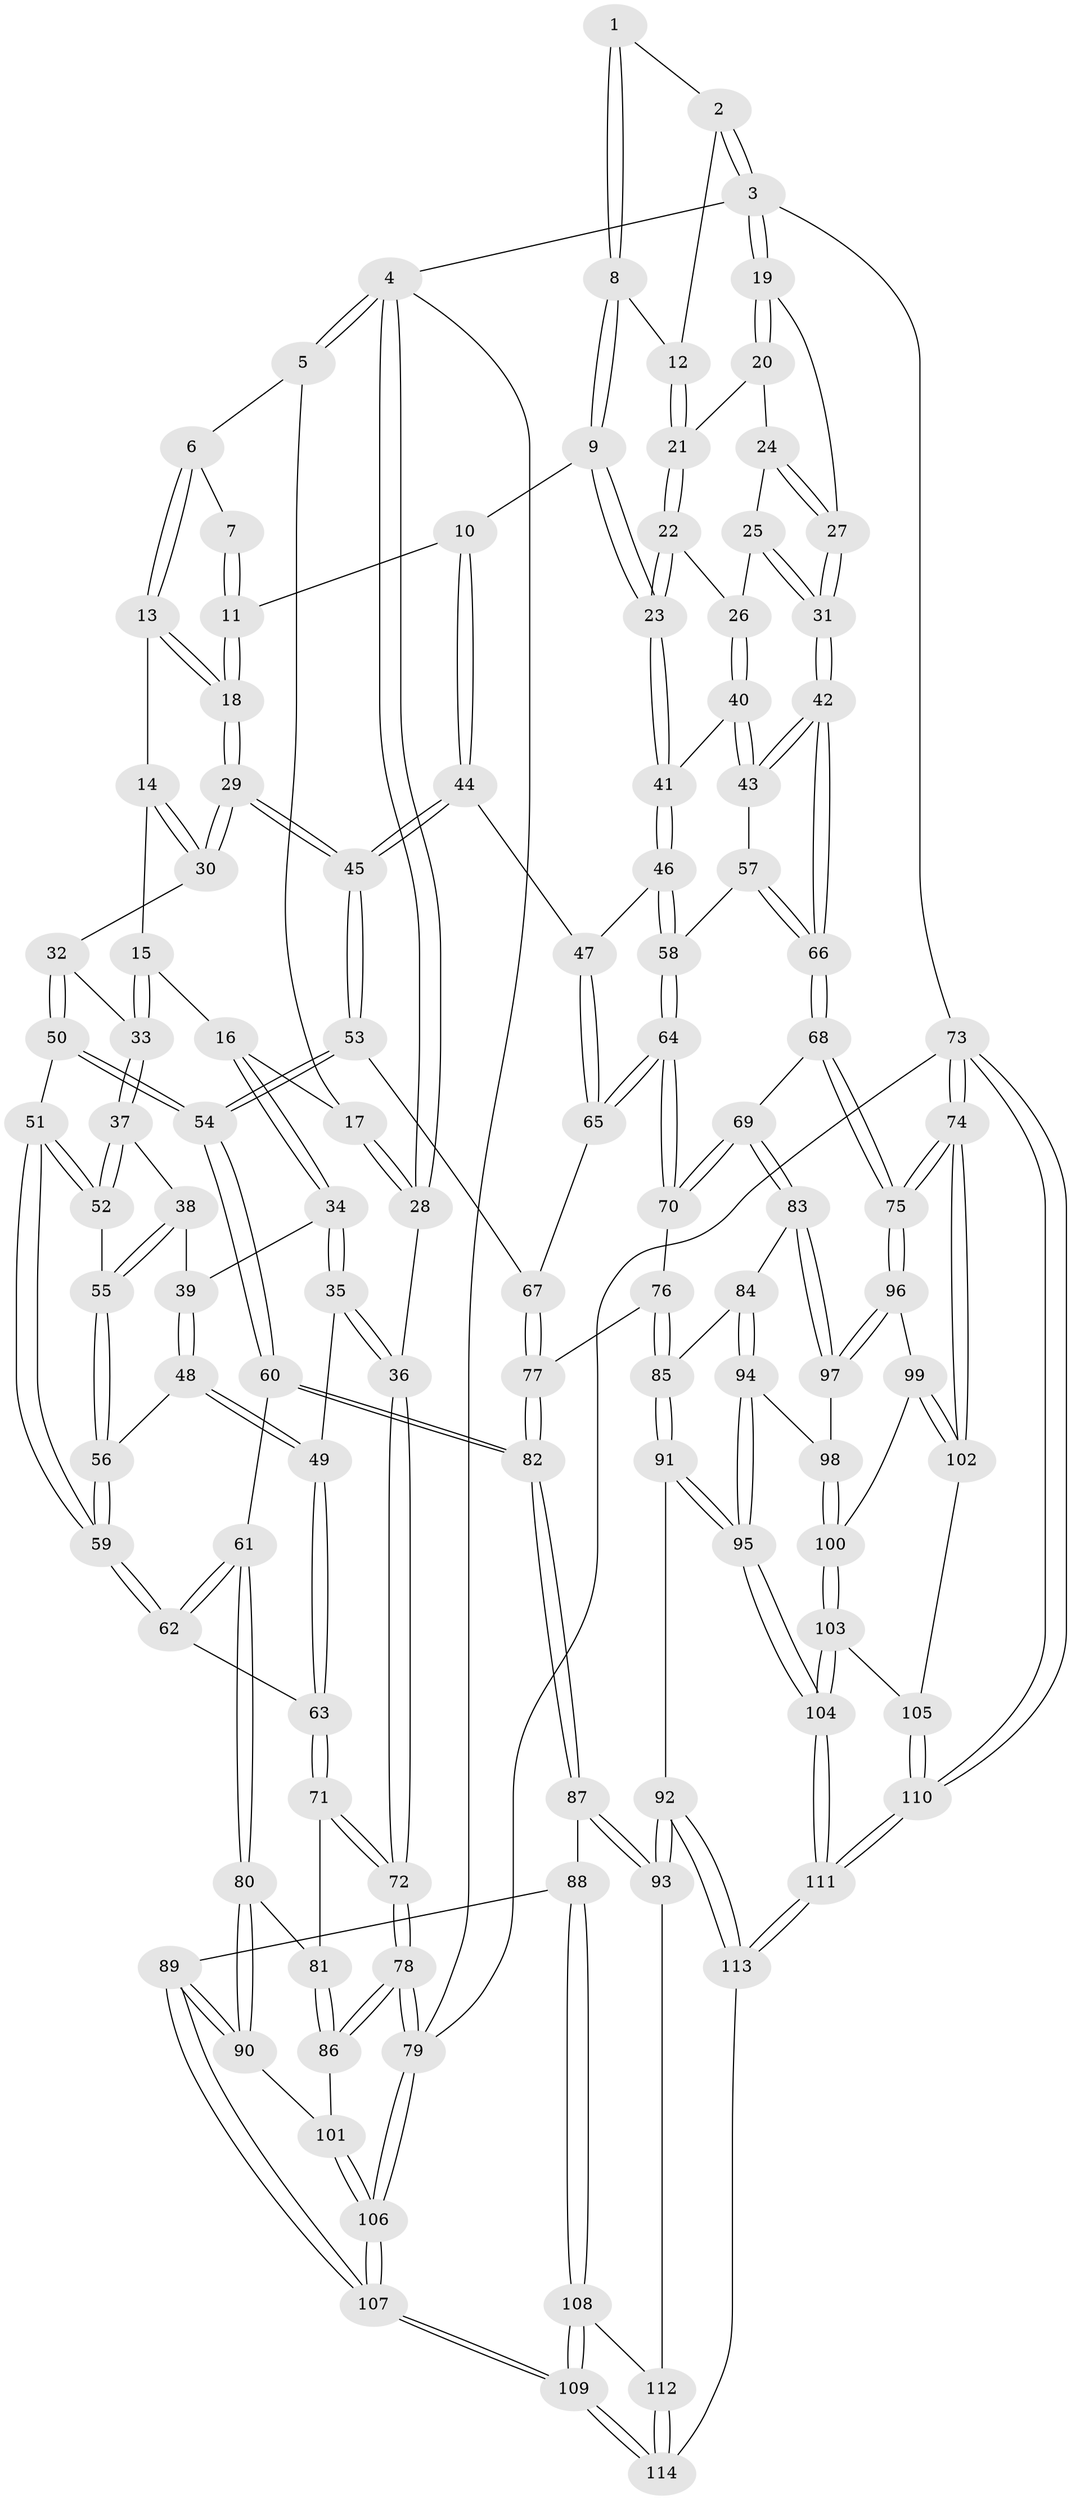 // Generated by graph-tools (version 1.1) at 2025/16/03/09/25 04:16:57]
// undirected, 114 vertices, 282 edges
graph export_dot {
graph [start="1"]
  node [color=gray90,style=filled];
  1 [pos="+0.7156038123753125+0"];
  2 [pos="+0.8468083892022163+0"];
  3 [pos="+1+0"];
  4 [pos="+0+0"];
  5 [pos="+0.24881386034791395+0"];
  6 [pos="+0.25996343637046915+0"];
  7 [pos="+0.4842878530059881+0"];
  8 [pos="+0.67937631070462+0.07893969856292136"];
  9 [pos="+0.6444165426786149+0.14644006199036086"];
  10 [pos="+0.6438877231207992+0.14655636112075607"];
  11 [pos="+0.5470346876225191+0.137340145902946"];
  12 [pos="+0.8138653810067438+0.09005293163802972"];
  13 [pos="+0.3154645286531034+0.023761822496926828"];
  14 [pos="+0.22737682804640635+0.15008952466256123"];
  15 [pos="+0.1483460380995419+0.18551784487866907"];
  16 [pos="+0.09844888202653618+0.1693380045288212"];
  17 [pos="+0.09307221509945353+0.12033106392284867"];
  18 [pos="+0.43029292944174796+0.18505116864814988"];
  19 [pos="+1+0"];
  20 [pos="+0.9331484869865171+0.09170340140875427"];
  21 [pos="+0.8515351323483547+0.1256698429432977"];
  22 [pos="+0.8383602583016425+0.1571374557038309"];
  23 [pos="+0.6762584492613096+0.1751986484794873"];
  24 [pos="+0.9078825827595872+0.18844251707352194"];
  25 [pos="+0.8686064834507373+0.2136909460254065"];
  26 [pos="+0.8472975259061403+0.20764250093503764"];
  27 [pos="+1+0.26799649184719493"];
  28 [pos="+0+0"];
  29 [pos="+0.4200123887748163+0.22526484952726383"];
  30 [pos="+0.27542353152563287+0.23702365766119352"];
  31 [pos="+1+0.3716552346673125"];
  32 [pos="+0.23337469313706077+0.2737406267925219"];
  33 [pos="+0.1846321449272295+0.25511935939509706"];
  34 [pos="+0.05836568422967464+0.20454419747096286"];
  35 [pos="+0+0.2981533509873491"];
  36 [pos="+0+0.29774751972953134"];
  37 [pos="+0.14959114446209287+0.298648229083147"];
  38 [pos="+0.1307900581147836+0.30165620778063457"];
  39 [pos="+0.10940317962097969+0.2963500639678294"];
  40 [pos="+0.8060734642824635+0.26984340521998074"];
  41 [pos="+0.6979110737157422+0.21405377604644485"];
  42 [pos="+1+0.40783272776755136"];
  43 [pos="+0.8094304041353005+0.28382182414527785"];
  44 [pos="+0.5635326366764858+0.3682883404457207"];
  45 [pos="+0.4416656096197626+0.38467656163250225"];
  46 [pos="+0.6780482606289683+0.3641943332226137"];
  47 [pos="+0.5739802408135826+0.37078498400853216"];
  48 [pos="+0.03229224260245941+0.3741777478036"];
  49 [pos="+0.020501518966274116+0.3769798853214822"];
  50 [pos="+0.2545913210830777+0.3707468629326338"];
  51 [pos="+0.21375008905930218+0.3820697264811998"];
  52 [pos="+0.1810954426779897+0.3592973219308396"];
  53 [pos="+0.42225239952105553+0.4153808280797493"];
  54 [pos="+0.40993712558239254+0.4315691373254357"];
  55 [pos="+0.1210325368784433+0.35954904436884877"];
  56 [pos="+0.08941287311196125+0.3783224465934948"];
  57 [pos="+0.7590108224284905+0.387505280162627"];
  58 [pos="+0.738635570325043+0.39807491199211564"];
  59 [pos="+0.16594673411060054+0.438578740556998"];
  60 [pos="+0.40315603354119844+0.4765861951429505"];
  61 [pos="+0.2367951900444487+0.6010342253767726"];
  62 [pos="+0.15218156376843509+0.4975344499217236"];
  63 [pos="+0.07376151983979294+0.49272626050422846"];
  64 [pos="+0.7333792811673908+0.5157889211305153"];
  65 [pos="+0.6440265037078896+0.512790782002959"];
  66 [pos="+1+0.46252016184280476"];
  67 [pos="+0.6348267083349965+0.5180182434662854"];
  68 [pos="+1+0.46788881407288185"];
  69 [pos="+0.8161568732053492+0.6051241966506554"];
  70 [pos="+0.7740618474211522+0.5778819734352494"];
  71 [pos="+0.04768121886239995+0.5194995601265501"];
  72 [pos="+0+0.5293248961227571"];
  73 [pos="+1+1"];
  74 [pos="+1+1"];
  75 [pos="+1+0.817933298591646"];
  76 [pos="+0.6532119907995486+0.6278137251801936"];
  77 [pos="+0.5282439345871357+0.6259148705755688"];
  78 [pos="+0+0.7064756046950629"];
  79 [pos="+0+1"];
  80 [pos="+0.21661033841169267+0.6637500647765628"];
  81 [pos="+0.05718360542318374+0.6339962951909611"];
  82 [pos="+0.5126526784199196+0.6318707929629342"];
  83 [pos="+0.8120355211139267+0.6428232543155941"];
  84 [pos="+0.7148542100446766+0.7098665875001292"];
  85 [pos="+0.6736188244288177+0.7135460552709506"];
  86 [pos="+0+0.6918653280541148"];
  87 [pos="+0.49450241833447983+0.8017826806614637"];
  88 [pos="+0.3920983647486773+0.796789785215136"];
  89 [pos="+0.35249798380344993+0.789620047289076"];
  90 [pos="+0.2253814926496642+0.7064556064157437"];
  91 [pos="+0.5200639108113212+0.816133653220127"];
  92 [pos="+0.5067997498924658+0.8115696677656913"];
  93 [pos="+0.4990624386554128+0.8067888406435709"];
  94 [pos="+0.7196360170193307+0.8169256276850037"];
  95 [pos="+0.674950398722851+0.9159468222202031"];
  96 [pos="+0.8630651832357443+0.7353455338767529"];
  97 [pos="+0.8211315555639667+0.6747358935723026"];
  98 [pos="+0.7771989050438539+0.7589328163175444"];
  99 [pos="+0.8568356070715584+0.7930229472813726"];
  100 [pos="+0.8202675211847699+0.835390899416999"];
  101 [pos="+0.14064226549865674+0.8013159384348292"];
  102 [pos="+1+0.9532604593633909"];
  103 [pos="+0.793812418850106+0.8832645482948788"];
  104 [pos="+0.6793666099379528+0.9213742809990253"];
  105 [pos="+0.8071056374882212+0.8871295724853026"];
  106 [pos="+0+1"];
  107 [pos="+0+1"];
  108 [pos="+0.3197805824350757+0.9936797355730511"];
  109 [pos="+0.10892912547437843+1"];
  110 [pos="+1+1"];
  111 [pos="+0.7218891581197713+1"];
  112 [pos="+0.4480531660621278+0.8936545299946389"];
  113 [pos="+0.4754059349748566+1"];
  114 [pos="+0.32384739090785675+1"];
  1 -- 2;
  1 -- 8;
  1 -- 8;
  2 -- 3;
  2 -- 3;
  2 -- 12;
  3 -- 4;
  3 -- 19;
  3 -- 19;
  3 -- 73;
  4 -- 5;
  4 -- 5;
  4 -- 28;
  4 -- 28;
  4 -- 79;
  5 -- 6;
  5 -- 17;
  6 -- 7;
  6 -- 13;
  6 -- 13;
  7 -- 11;
  7 -- 11;
  8 -- 9;
  8 -- 9;
  8 -- 12;
  9 -- 10;
  9 -- 23;
  9 -- 23;
  10 -- 11;
  10 -- 44;
  10 -- 44;
  11 -- 18;
  11 -- 18;
  12 -- 21;
  12 -- 21;
  13 -- 14;
  13 -- 18;
  13 -- 18;
  14 -- 15;
  14 -- 30;
  14 -- 30;
  15 -- 16;
  15 -- 33;
  15 -- 33;
  16 -- 17;
  16 -- 34;
  16 -- 34;
  17 -- 28;
  17 -- 28;
  18 -- 29;
  18 -- 29;
  19 -- 20;
  19 -- 20;
  19 -- 27;
  20 -- 21;
  20 -- 24;
  21 -- 22;
  21 -- 22;
  22 -- 23;
  22 -- 23;
  22 -- 26;
  23 -- 41;
  23 -- 41;
  24 -- 25;
  24 -- 27;
  24 -- 27;
  25 -- 26;
  25 -- 31;
  25 -- 31;
  26 -- 40;
  26 -- 40;
  27 -- 31;
  27 -- 31;
  28 -- 36;
  29 -- 30;
  29 -- 30;
  29 -- 45;
  29 -- 45;
  30 -- 32;
  31 -- 42;
  31 -- 42;
  32 -- 33;
  32 -- 50;
  32 -- 50;
  33 -- 37;
  33 -- 37;
  34 -- 35;
  34 -- 35;
  34 -- 39;
  35 -- 36;
  35 -- 36;
  35 -- 49;
  36 -- 72;
  36 -- 72;
  37 -- 38;
  37 -- 52;
  37 -- 52;
  38 -- 39;
  38 -- 55;
  38 -- 55;
  39 -- 48;
  39 -- 48;
  40 -- 41;
  40 -- 43;
  40 -- 43;
  41 -- 46;
  41 -- 46;
  42 -- 43;
  42 -- 43;
  42 -- 66;
  42 -- 66;
  43 -- 57;
  44 -- 45;
  44 -- 45;
  44 -- 47;
  45 -- 53;
  45 -- 53;
  46 -- 47;
  46 -- 58;
  46 -- 58;
  47 -- 65;
  47 -- 65;
  48 -- 49;
  48 -- 49;
  48 -- 56;
  49 -- 63;
  49 -- 63;
  50 -- 51;
  50 -- 54;
  50 -- 54;
  51 -- 52;
  51 -- 52;
  51 -- 59;
  51 -- 59;
  52 -- 55;
  53 -- 54;
  53 -- 54;
  53 -- 67;
  54 -- 60;
  54 -- 60;
  55 -- 56;
  55 -- 56;
  56 -- 59;
  56 -- 59;
  57 -- 58;
  57 -- 66;
  57 -- 66;
  58 -- 64;
  58 -- 64;
  59 -- 62;
  59 -- 62;
  60 -- 61;
  60 -- 82;
  60 -- 82;
  61 -- 62;
  61 -- 62;
  61 -- 80;
  61 -- 80;
  62 -- 63;
  63 -- 71;
  63 -- 71;
  64 -- 65;
  64 -- 65;
  64 -- 70;
  64 -- 70;
  65 -- 67;
  66 -- 68;
  66 -- 68;
  67 -- 77;
  67 -- 77;
  68 -- 69;
  68 -- 75;
  68 -- 75;
  69 -- 70;
  69 -- 70;
  69 -- 83;
  69 -- 83;
  70 -- 76;
  71 -- 72;
  71 -- 72;
  71 -- 81;
  72 -- 78;
  72 -- 78;
  73 -- 74;
  73 -- 74;
  73 -- 110;
  73 -- 110;
  73 -- 79;
  74 -- 75;
  74 -- 75;
  74 -- 102;
  74 -- 102;
  75 -- 96;
  75 -- 96;
  76 -- 77;
  76 -- 85;
  76 -- 85;
  77 -- 82;
  77 -- 82;
  78 -- 79;
  78 -- 79;
  78 -- 86;
  78 -- 86;
  79 -- 106;
  79 -- 106;
  80 -- 81;
  80 -- 90;
  80 -- 90;
  81 -- 86;
  81 -- 86;
  82 -- 87;
  82 -- 87;
  83 -- 84;
  83 -- 97;
  83 -- 97;
  84 -- 85;
  84 -- 94;
  84 -- 94;
  85 -- 91;
  85 -- 91;
  86 -- 101;
  87 -- 88;
  87 -- 93;
  87 -- 93;
  88 -- 89;
  88 -- 108;
  88 -- 108;
  89 -- 90;
  89 -- 90;
  89 -- 107;
  89 -- 107;
  90 -- 101;
  91 -- 92;
  91 -- 95;
  91 -- 95;
  92 -- 93;
  92 -- 93;
  92 -- 113;
  92 -- 113;
  93 -- 112;
  94 -- 95;
  94 -- 95;
  94 -- 98;
  95 -- 104;
  95 -- 104;
  96 -- 97;
  96 -- 97;
  96 -- 99;
  97 -- 98;
  98 -- 100;
  98 -- 100;
  99 -- 100;
  99 -- 102;
  99 -- 102;
  100 -- 103;
  100 -- 103;
  101 -- 106;
  101 -- 106;
  102 -- 105;
  103 -- 104;
  103 -- 104;
  103 -- 105;
  104 -- 111;
  104 -- 111;
  105 -- 110;
  105 -- 110;
  106 -- 107;
  106 -- 107;
  107 -- 109;
  107 -- 109;
  108 -- 109;
  108 -- 109;
  108 -- 112;
  109 -- 114;
  109 -- 114;
  110 -- 111;
  110 -- 111;
  111 -- 113;
  111 -- 113;
  112 -- 114;
  112 -- 114;
  113 -- 114;
}

